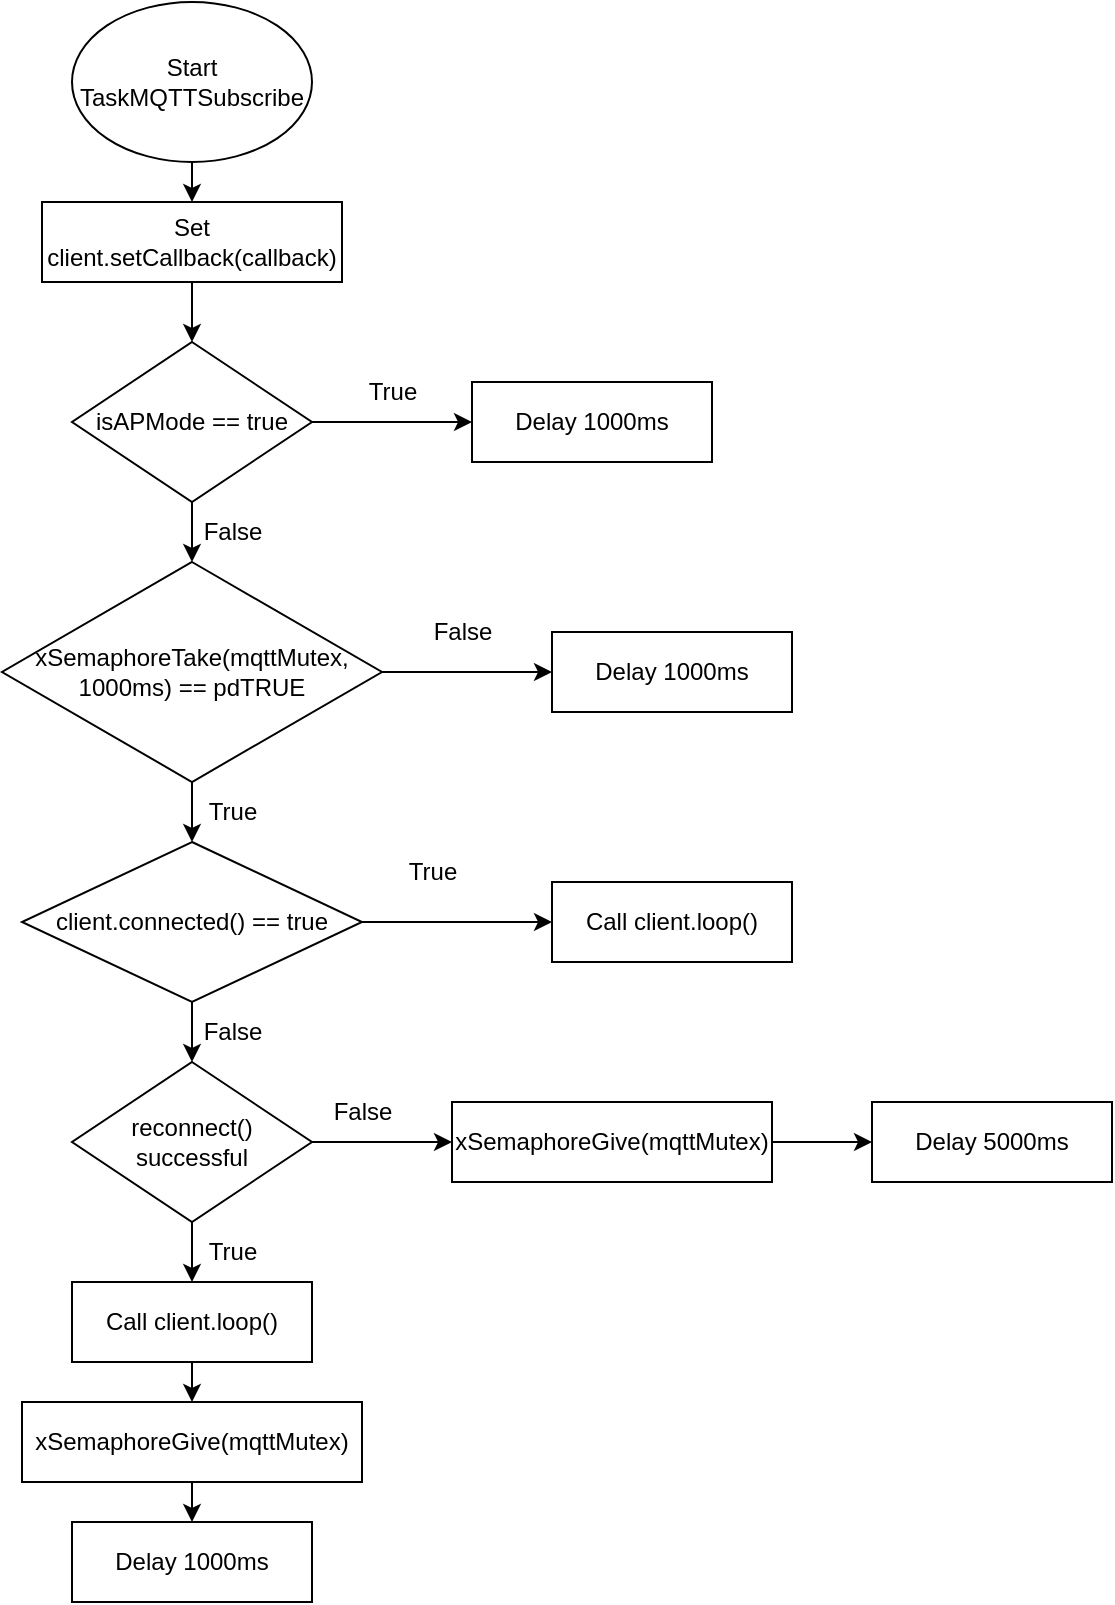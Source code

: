 <mxfile version="26.2.15">
  <diagram name="Page-1" id="WIpjZM6U7zo76fNOE5Ft">
    <mxGraphModel dx="821" dy="888" grid="1" gridSize="10" guides="1" tooltips="1" connect="1" arrows="1" fold="1" page="0" pageScale="1" pageWidth="850" pageHeight="1100" math="0" shadow="0">
      <root>
        <mxCell id="0" />
        <mxCell id="1" parent="0" />
        <mxCell id="sh3Tq84n-Ajnr9Qxlfy3-3" style="edgeStyle=orthogonalEdgeStyle;rounded=0;orthogonalLoop=1;jettySize=auto;html=1;exitX=0.5;exitY=1;exitDx=0;exitDy=0;entryX=0.5;entryY=0;entryDx=0;entryDy=0;" edge="1" parent="1" source="sh3Tq84n-Ajnr9Qxlfy3-1" target="sh3Tq84n-Ajnr9Qxlfy3-2">
          <mxGeometry relative="1" as="geometry" />
        </mxCell>
        <mxCell id="sh3Tq84n-Ajnr9Qxlfy3-1" value="&lt;p style=&quot;white-space-collapse: preserve;&quot; dir=&quot;auto&quot;&gt;Start TaskMQTTSubscribe&lt;/p&gt;" style="ellipse;whiteSpace=wrap;html=1;" vertex="1" parent="1">
          <mxGeometry x="200" y="60" width="120" height="80" as="geometry" />
        </mxCell>
        <mxCell id="sh3Tq84n-Ajnr9Qxlfy3-5" style="edgeStyle=orthogonalEdgeStyle;rounded=0;orthogonalLoop=1;jettySize=auto;html=1;exitX=0.5;exitY=1;exitDx=0;exitDy=0;entryX=0.5;entryY=0;entryDx=0;entryDy=0;" edge="1" parent="1" source="sh3Tq84n-Ajnr9Qxlfy3-2" target="sh3Tq84n-Ajnr9Qxlfy3-4">
          <mxGeometry relative="1" as="geometry" />
        </mxCell>
        <mxCell id="sh3Tq84n-Ajnr9Qxlfy3-2" value="&lt;p style=&quot;white-space-collapse: preserve;&quot; dir=&quot;auto&quot;&gt;Set client.setCallback(callback)&lt;/p&gt;" style="rounded=0;whiteSpace=wrap;html=1;" vertex="1" parent="1">
          <mxGeometry x="185" y="160" width="150" height="40" as="geometry" />
        </mxCell>
        <mxCell id="sh3Tq84n-Ajnr9Qxlfy3-7" style="edgeStyle=orthogonalEdgeStyle;rounded=0;orthogonalLoop=1;jettySize=auto;html=1;exitX=1;exitY=0.5;exitDx=0;exitDy=0;entryX=0;entryY=0.5;entryDx=0;entryDy=0;" edge="1" parent="1" source="sh3Tq84n-Ajnr9Qxlfy3-4" target="sh3Tq84n-Ajnr9Qxlfy3-6">
          <mxGeometry relative="1" as="geometry" />
        </mxCell>
        <mxCell id="sh3Tq84n-Ajnr9Qxlfy3-10" style="edgeStyle=orthogonalEdgeStyle;rounded=0;orthogonalLoop=1;jettySize=auto;html=1;exitX=0.5;exitY=1;exitDx=0;exitDy=0;entryX=0.5;entryY=0;entryDx=0;entryDy=0;" edge="1" parent="1" source="sh3Tq84n-Ajnr9Qxlfy3-4" target="sh3Tq84n-Ajnr9Qxlfy3-9">
          <mxGeometry relative="1" as="geometry" />
        </mxCell>
        <mxCell id="sh3Tq84n-Ajnr9Qxlfy3-4" value="&lt;p style=&quot;white-space-collapse: preserve;&quot; dir=&quot;auto&quot;&gt;isAPMode == true&lt;/p&gt;" style="rhombus;whiteSpace=wrap;html=1;" vertex="1" parent="1">
          <mxGeometry x="200" y="230" width="120" height="80" as="geometry" />
        </mxCell>
        <mxCell id="sh3Tq84n-Ajnr9Qxlfy3-6" value="&lt;p style=&quot;white-space-collapse: preserve;&quot; dir=&quot;auto&quot;&gt;Delay 1000ms&lt;/p&gt;" style="rounded=0;whiteSpace=wrap;html=1;" vertex="1" parent="1">
          <mxGeometry x="400" y="250" width="120" height="40" as="geometry" />
        </mxCell>
        <mxCell id="sh3Tq84n-Ajnr9Qxlfy3-8" value="True" style="text;html=1;align=center;verticalAlign=middle;resizable=0;points=[];autosize=1;strokeColor=none;fillColor=none;" vertex="1" parent="1">
          <mxGeometry x="335" y="240" width="50" height="30" as="geometry" />
        </mxCell>
        <mxCell id="sh3Tq84n-Ajnr9Qxlfy3-13" style="edgeStyle=orthogonalEdgeStyle;rounded=0;orthogonalLoop=1;jettySize=auto;html=1;exitX=1;exitY=0.5;exitDx=0;exitDy=0;" edge="1" parent="1" source="sh3Tq84n-Ajnr9Qxlfy3-9" target="sh3Tq84n-Ajnr9Qxlfy3-12">
          <mxGeometry relative="1" as="geometry" />
        </mxCell>
        <mxCell id="sh3Tq84n-Ajnr9Qxlfy3-18" style="edgeStyle=orthogonalEdgeStyle;rounded=0;orthogonalLoop=1;jettySize=auto;html=1;exitX=0.5;exitY=1;exitDx=0;exitDy=0;entryX=0.5;entryY=0;entryDx=0;entryDy=0;" edge="1" parent="1" source="sh3Tq84n-Ajnr9Qxlfy3-9" target="sh3Tq84n-Ajnr9Qxlfy3-15">
          <mxGeometry relative="1" as="geometry" />
        </mxCell>
        <mxCell id="sh3Tq84n-Ajnr9Qxlfy3-9" value="&lt;p style=&quot;white-space-collapse: preserve;&quot; dir=&quot;auto&quot;&gt;xSemaphoreTake(mqttMutex, 1000ms) == pdTRUE&lt;/p&gt;" style="rhombus;whiteSpace=wrap;html=1;" vertex="1" parent="1">
          <mxGeometry x="165" y="340" width="190" height="110" as="geometry" />
        </mxCell>
        <mxCell id="sh3Tq84n-Ajnr9Qxlfy3-11" value="False" style="text;html=1;align=center;verticalAlign=middle;resizable=0;points=[];autosize=1;strokeColor=none;fillColor=none;" vertex="1" parent="1">
          <mxGeometry x="255" y="310" width="50" height="30" as="geometry" />
        </mxCell>
        <mxCell id="sh3Tq84n-Ajnr9Qxlfy3-12" value="&lt;p style=&quot;white-space-collapse: preserve;&quot; dir=&quot;auto&quot;&gt;Delay 1000ms&lt;/p&gt;" style="rounded=0;whiteSpace=wrap;html=1;" vertex="1" parent="1">
          <mxGeometry x="440" y="375" width="120" height="40" as="geometry" />
        </mxCell>
        <mxCell id="sh3Tq84n-Ajnr9Qxlfy3-14" value="False" style="text;html=1;align=center;verticalAlign=middle;resizable=0;points=[];autosize=1;strokeColor=none;fillColor=none;" vertex="1" parent="1">
          <mxGeometry x="370" y="360" width="50" height="30" as="geometry" />
        </mxCell>
        <mxCell id="sh3Tq84n-Ajnr9Qxlfy3-17" style="edgeStyle=orthogonalEdgeStyle;rounded=0;orthogonalLoop=1;jettySize=auto;html=1;exitX=1;exitY=0.5;exitDx=0;exitDy=0;entryX=0;entryY=0.5;entryDx=0;entryDy=0;" edge="1" parent="1" source="sh3Tq84n-Ajnr9Qxlfy3-15" target="sh3Tq84n-Ajnr9Qxlfy3-16">
          <mxGeometry relative="1" as="geometry" />
        </mxCell>
        <mxCell id="sh3Tq84n-Ajnr9Qxlfy3-27" style="edgeStyle=orthogonalEdgeStyle;rounded=0;orthogonalLoop=1;jettySize=auto;html=1;exitX=0.5;exitY=1;exitDx=0;exitDy=0;" edge="1" parent="1" source="sh3Tq84n-Ajnr9Qxlfy3-15" target="sh3Tq84n-Ajnr9Qxlfy3-23">
          <mxGeometry relative="1" as="geometry" />
        </mxCell>
        <mxCell id="sh3Tq84n-Ajnr9Qxlfy3-15" value="&lt;p style=&quot;white-space-collapse: preserve;&quot; dir=&quot;auto&quot;&gt;client.connected() == true&lt;/p&gt;" style="rhombus;whiteSpace=wrap;html=1;" vertex="1" parent="1">
          <mxGeometry x="175" y="480" width="170" height="80" as="geometry" />
        </mxCell>
        <UserObject label="&lt;p style=&quot;white-space-collapse: preserve;&quot; dir=&quot;auto&quot;&gt;Call client.loop()&lt;/p&gt;" id="sh3Tq84n-Ajnr9Qxlfy3-16">
          <mxCell style="rounded=0;whiteSpace=wrap;html=1;" vertex="1" parent="1">
            <mxGeometry x="440" y="500" width="120" height="40" as="geometry" />
          </mxCell>
        </UserObject>
        <mxCell id="sh3Tq84n-Ajnr9Qxlfy3-19" value="True" style="text;html=1;align=center;verticalAlign=middle;resizable=0;points=[];autosize=1;strokeColor=none;fillColor=none;" vertex="1" parent="1">
          <mxGeometry x="355" y="480" width="50" height="30" as="geometry" />
        </mxCell>
        <mxCell id="sh3Tq84n-Ajnr9Qxlfy3-31" style="edgeStyle=orthogonalEdgeStyle;rounded=0;orthogonalLoop=1;jettySize=auto;html=1;exitX=1;exitY=0.5;exitDx=0;exitDy=0;entryX=0;entryY=0.5;entryDx=0;entryDy=0;" edge="1" parent="1" source="sh3Tq84n-Ajnr9Qxlfy3-23" target="sh3Tq84n-Ajnr9Qxlfy3-30">
          <mxGeometry relative="1" as="geometry" />
        </mxCell>
        <mxCell id="sh3Tq84n-Ajnr9Qxlfy3-37" style="edgeStyle=orthogonalEdgeStyle;rounded=0;orthogonalLoop=1;jettySize=auto;html=1;exitX=0.5;exitY=1;exitDx=0;exitDy=0;entryX=0.5;entryY=0;entryDx=0;entryDy=0;" edge="1" parent="1" source="sh3Tq84n-Ajnr9Qxlfy3-23" target="sh3Tq84n-Ajnr9Qxlfy3-35">
          <mxGeometry relative="1" as="geometry" />
        </mxCell>
        <mxCell id="sh3Tq84n-Ajnr9Qxlfy3-23" value="&lt;p style=&quot;white-space-collapse: preserve;&quot; dir=&quot;auto&quot;&gt;reconnect() successful&lt;/p&gt;" style="rhombus;whiteSpace=wrap;html=1;" vertex="1" parent="1">
          <mxGeometry x="200" y="590" width="120" height="80" as="geometry" />
        </mxCell>
        <mxCell id="sh3Tq84n-Ajnr9Qxlfy3-28" value="True" style="text;html=1;align=center;verticalAlign=middle;resizable=0;points=[];autosize=1;strokeColor=none;fillColor=none;" vertex="1" parent="1">
          <mxGeometry x="255" y="450" width="50" height="30" as="geometry" />
        </mxCell>
        <mxCell id="sh3Tq84n-Ajnr9Qxlfy3-29" value="False" style="text;html=1;align=center;verticalAlign=middle;resizable=0;points=[];autosize=1;strokeColor=none;fillColor=none;" vertex="1" parent="1">
          <mxGeometry x="255" y="560" width="50" height="30" as="geometry" />
        </mxCell>
        <mxCell id="sh3Tq84n-Ajnr9Qxlfy3-34" style="edgeStyle=orthogonalEdgeStyle;rounded=0;orthogonalLoop=1;jettySize=auto;html=1;exitX=1;exitY=0.5;exitDx=0;exitDy=0;entryX=0;entryY=0.5;entryDx=0;entryDy=0;" edge="1" parent="1" source="sh3Tq84n-Ajnr9Qxlfy3-30" target="sh3Tq84n-Ajnr9Qxlfy3-33">
          <mxGeometry relative="1" as="geometry" />
        </mxCell>
        <mxCell id="sh3Tq84n-Ajnr9Qxlfy3-30" value="&lt;p style=&quot;white-space-collapse: preserve;&quot; dir=&quot;auto&quot;&gt;xSemaphoreGive(mqttMutex)&lt;/p&gt;" style="rounded=0;whiteSpace=wrap;html=1;" vertex="1" parent="1">
          <mxGeometry x="390" y="610" width="160" height="40" as="geometry" />
        </mxCell>
        <mxCell id="sh3Tq84n-Ajnr9Qxlfy3-32" value="False" style="text;html=1;align=center;verticalAlign=middle;resizable=0;points=[];autosize=1;strokeColor=none;fillColor=none;" vertex="1" parent="1">
          <mxGeometry x="320" y="600" width="50" height="30" as="geometry" />
        </mxCell>
        <mxCell id="sh3Tq84n-Ajnr9Qxlfy3-33" value="&lt;p style=&quot;white-space-collapse: preserve;&quot; dir=&quot;auto&quot;&gt;Delay 5000ms&lt;/p&gt;" style="rounded=0;whiteSpace=wrap;html=1;" vertex="1" parent="1">
          <mxGeometry x="600" y="610" width="120" height="40" as="geometry" />
        </mxCell>
        <mxCell id="sh3Tq84n-Ajnr9Qxlfy3-38" style="edgeStyle=orthogonalEdgeStyle;rounded=0;orthogonalLoop=1;jettySize=auto;html=1;exitX=0.5;exitY=1;exitDx=0;exitDy=0;entryX=0.5;entryY=0;entryDx=0;entryDy=0;" edge="1" parent="1" source="sh3Tq84n-Ajnr9Qxlfy3-35" target="sh3Tq84n-Ajnr9Qxlfy3-36">
          <mxGeometry relative="1" as="geometry" />
        </mxCell>
        <mxCell id="sh3Tq84n-Ajnr9Qxlfy3-35" value="&lt;p style=&quot;white-space-collapse: preserve;&quot; dir=&quot;auto&quot;&gt;Call client.loop()&lt;/p&gt;" style="rounded=0;whiteSpace=wrap;html=1;" vertex="1" parent="1">
          <mxGeometry x="200" y="700" width="120" height="40" as="geometry" />
        </mxCell>
        <mxCell id="sh3Tq84n-Ajnr9Qxlfy3-41" style="edgeStyle=orthogonalEdgeStyle;rounded=0;orthogonalLoop=1;jettySize=auto;html=1;exitX=0.5;exitY=1;exitDx=0;exitDy=0;entryX=0.5;entryY=0;entryDx=0;entryDy=0;" edge="1" parent="1" source="sh3Tq84n-Ajnr9Qxlfy3-36" target="sh3Tq84n-Ajnr9Qxlfy3-40">
          <mxGeometry relative="1" as="geometry" />
        </mxCell>
        <mxCell id="sh3Tq84n-Ajnr9Qxlfy3-36" value="&lt;p style=&quot;white-space-collapse: preserve;&quot; dir=&quot;auto&quot;&gt;xSemaphoreGive(mqttMutex)&lt;/p&gt;" style="rounded=0;whiteSpace=wrap;html=1;" vertex="1" parent="1">
          <mxGeometry x="175" y="760" width="170" height="40" as="geometry" />
        </mxCell>
        <mxCell id="sh3Tq84n-Ajnr9Qxlfy3-39" value="True" style="text;html=1;align=center;verticalAlign=middle;resizable=0;points=[];autosize=1;strokeColor=none;fillColor=none;" vertex="1" parent="1">
          <mxGeometry x="255" y="670" width="50" height="30" as="geometry" />
        </mxCell>
        <mxCell id="sh3Tq84n-Ajnr9Qxlfy3-40" value="&lt;p style=&quot;white-space-collapse: preserve;&quot; dir=&quot;auto&quot;&gt;Delay 1000ms&lt;/p&gt;" style="rounded=0;whiteSpace=wrap;html=1;" vertex="1" parent="1">
          <mxGeometry x="200" y="820" width="120" height="40" as="geometry" />
        </mxCell>
      </root>
    </mxGraphModel>
  </diagram>
</mxfile>
